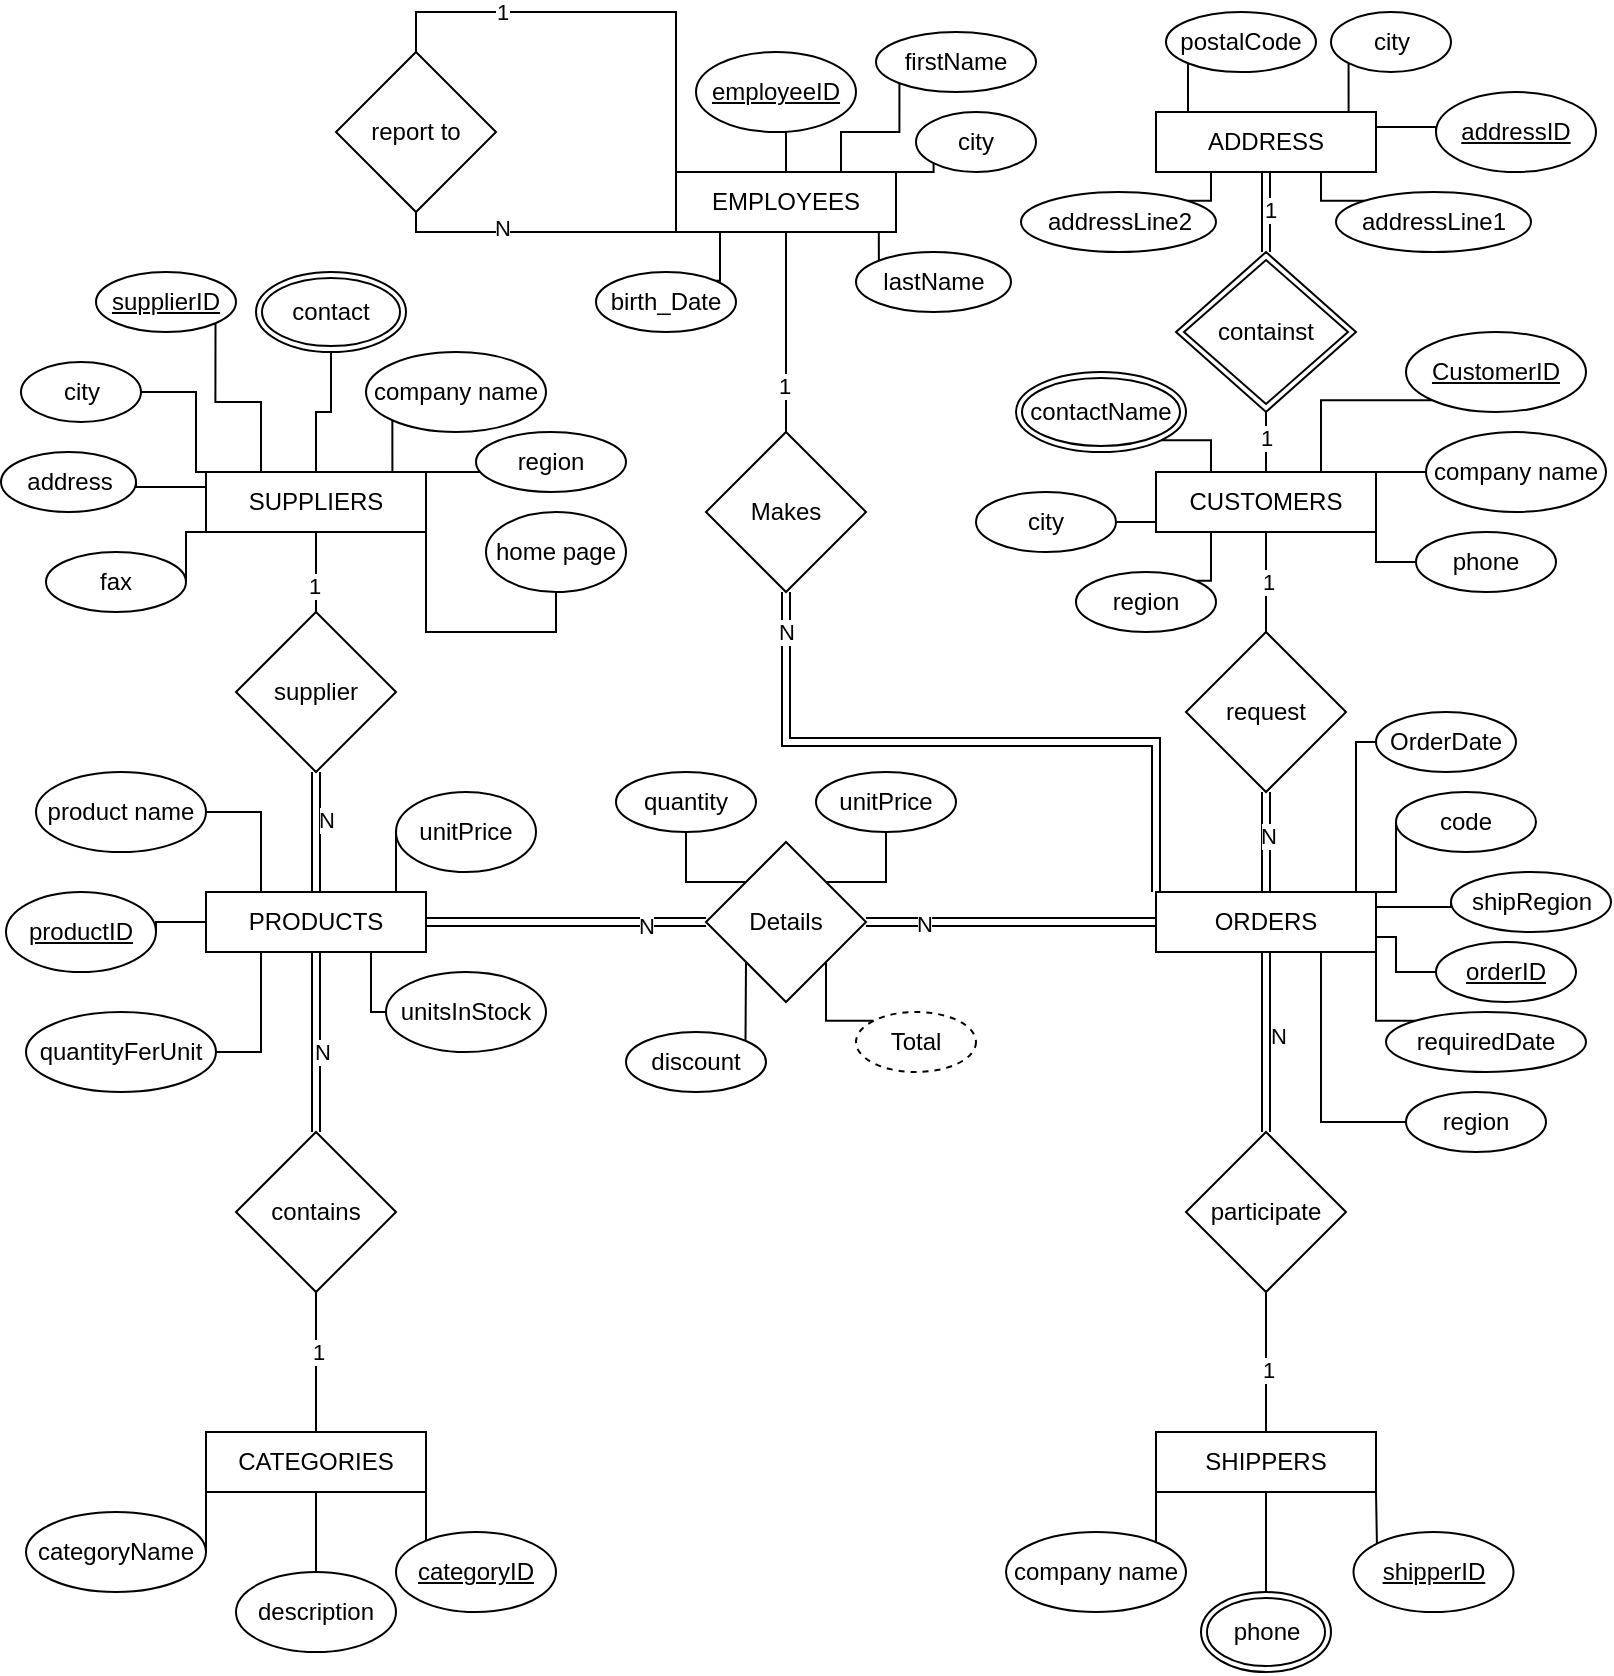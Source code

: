 <mxfile version="28.0.4">
  <diagram name="Página-1" id="MPT-0rjD_Xj1SV4SR2-i">
    <mxGraphModel dx="872" dy="540" grid="1" gridSize="10" guides="1" tooltips="1" connect="1" arrows="1" fold="1" page="1" pageScale="1" pageWidth="827" pageHeight="1169" math="0" shadow="0">
      <root>
        <mxCell id="0" />
        <mxCell id="1" parent="0" />
        <mxCell id="C6PDRTy2qsTD1fmPnYc9-71" style="edgeStyle=orthogonalEdgeStyle;rounded=0;orthogonalLoop=1;jettySize=auto;html=1;exitX=0;exitY=0.5;exitDx=0;exitDy=0;entryX=0.5;entryY=1;entryDx=0;entryDy=0;endArrow=none;endFill=0;" edge="1" parent="1" source="C6PDRTy2qsTD1fmPnYc9-1" target="C6PDRTy2qsTD1fmPnYc9-69">
          <mxGeometry relative="1" as="geometry">
            <Array as="points">
              <mxPoint x="350" y="120" />
              <mxPoint x="220" y="120" />
            </Array>
          </mxGeometry>
        </mxCell>
        <mxCell id="C6PDRTy2qsTD1fmPnYc9-76" value="N" style="edgeLabel;html=1;align=center;verticalAlign=middle;resizable=0;points=[];" vertex="1" connectable="0" parent="C6PDRTy2qsTD1fmPnYc9-71">
          <mxGeometry x="0.316" y="-2" relative="1" as="geometry">
            <mxPoint as="offset" />
          </mxGeometry>
        </mxCell>
        <mxCell id="C6PDRTy2qsTD1fmPnYc9-78" style="edgeStyle=orthogonalEdgeStyle;rounded=0;orthogonalLoop=1;jettySize=auto;html=1;exitX=0.5;exitY=1;exitDx=0;exitDy=0;endArrow=none;endFill=0;" edge="1" parent="1" source="C6PDRTy2qsTD1fmPnYc9-1" target="C6PDRTy2qsTD1fmPnYc9-77">
          <mxGeometry relative="1" as="geometry" />
        </mxCell>
        <mxCell id="C6PDRTy2qsTD1fmPnYc9-102" value="1" style="edgeLabel;html=1;align=center;verticalAlign=middle;resizable=0;points=[];" vertex="1" connectable="0" parent="C6PDRTy2qsTD1fmPnYc9-78">
          <mxGeometry x="0.54" y="-1" relative="1" as="geometry">
            <mxPoint as="offset" />
          </mxGeometry>
        </mxCell>
        <mxCell id="C6PDRTy2qsTD1fmPnYc9-144" style="edgeStyle=orthogonalEdgeStyle;rounded=0;orthogonalLoop=1;jettySize=auto;html=1;exitX=0.75;exitY=0;exitDx=0;exitDy=0;entryX=0;entryY=1;entryDx=0;entryDy=0;endArrow=none;endFill=0;" edge="1" parent="1" source="C6PDRTy2qsTD1fmPnYc9-1" target="C6PDRTy2qsTD1fmPnYc9-64">
          <mxGeometry relative="1" as="geometry" />
        </mxCell>
        <mxCell id="C6PDRTy2qsTD1fmPnYc9-145" style="edgeStyle=orthogonalEdgeStyle;rounded=0;orthogonalLoop=1;jettySize=auto;html=1;exitX=1;exitY=0;exitDx=0;exitDy=0;entryX=0;entryY=1;entryDx=0;entryDy=0;endArrow=none;endFill=0;" edge="1" parent="1" source="C6PDRTy2qsTD1fmPnYc9-1" target="C6PDRTy2qsTD1fmPnYc9-65">
          <mxGeometry relative="1" as="geometry" />
        </mxCell>
        <mxCell id="C6PDRTy2qsTD1fmPnYc9-146" style="edgeStyle=orthogonalEdgeStyle;rounded=0;orthogonalLoop=1;jettySize=auto;html=1;exitX=1;exitY=1;exitDx=0;exitDy=0;entryX=0;entryY=0;entryDx=0;entryDy=0;endArrow=none;endFill=0;" edge="1" parent="1" source="C6PDRTy2qsTD1fmPnYc9-1" target="C6PDRTy2qsTD1fmPnYc9-63">
          <mxGeometry relative="1" as="geometry" />
        </mxCell>
        <mxCell id="C6PDRTy2qsTD1fmPnYc9-1" value="EMPLOYEES" style="rounded=0;whiteSpace=wrap;html=1;" vertex="1" parent="1">
          <mxGeometry x="350" y="90" width="110" height="30" as="geometry" />
        </mxCell>
        <mxCell id="C6PDRTy2qsTD1fmPnYc9-96" style="edgeStyle=orthogonalEdgeStyle;rounded=0;orthogonalLoop=1;jettySize=auto;html=1;exitX=0.5;exitY=0;exitDx=0;exitDy=0;entryX=0.5;entryY=1;entryDx=0;entryDy=0;shape=link;" edge="1" parent="1" source="C6PDRTy2qsTD1fmPnYc9-2" target="C6PDRTy2qsTD1fmPnYc9-19">
          <mxGeometry relative="1" as="geometry" />
        </mxCell>
        <mxCell id="C6PDRTy2qsTD1fmPnYc9-97" value="N" style="edgeLabel;html=1;align=center;verticalAlign=middle;resizable=0;points=[];" vertex="1" connectable="0" parent="C6PDRTy2qsTD1fmPnYc9-96">
          <mxGeometry x="0.2" y="-5" relative="1" as="geometry">
            <mxPoint as="offset" />
          </mxGeometry>
        </mxCell>
        <mxCell id="C6PDRTy2qsTD1fmPnYc9-119" style="edgeStyle=orthogonalEdgeStyle;rounded=0;orthogonalLoop=1;jettySize=auto;html=1;exitX=0.75;exitY=0;exitDx=0;exitDy=0;entryX=0;entryY=0.5;entryDx=0;entryDy=0;endArrow=none;endFill=0;" edge="1" parent="1" source="C6PDRTy2qsTD1fmPnYc9-2" target="C6PDRTy2qsTD1fmPnYc9-24">
          <mxGeometry relative="1" as="geometry" />
        </mxCell>
        <mxCell id="C6PDRTy2qsTD1fmPnYc9-120" style="edgeStyle=orthogonalEdgeStyle;rounded=0;orthogonalLoop=1;jettySize=auto;html=1;exitX=0;exitY=0.5;exitDx=0;exitDy=0;entryX=1;entryY=0.5;entryDx=0;entryDy=0;endArrow=none;endFill=0;" edge="1" parent="1" source="C6PDRTy2qsTD1fmPnYc9-2" target="C6PDRTy2qsTD1fmPnYc9-22">
          <mxGeometry relative="1" as="geometry" />
        </mxCell>
        <mxCell id="C6PDRTy2qsTD1fmPnYc9-2" value="PRODUCTS" style="rounded=0;whiteSpace=wrap;html=1;" vertex="1" parent="1">
          <mxGeometry x="115" y="450" width="110" height="30" as="geometry" />
        </mxCell>
        <mxCell id="C6PDRTy2qsTD1fmPnYc9-92" style="edgeStyle=orthogonalEdgeStyle;rounded=0;orthogonalLoop=1;jettySize=auto;html=1;exitX=0.5;exitY=0;exitDx=0;exitDy=0;entryX=0.5;entryY=1;entryDx=0;entryDy=0;endArrow=none;endFill=0;" edge="1" parent="1" source="C6PDRTy2qsTD1fmPnYc9-3" target="C6PDRTy2qsTD1fmPnYc9-26">
          <mxGeometry relative="1" as="geometry" />
        </mxCell>
        <mxCell id="C6PDRTy2qsTD1fmPnYc9-93" value="1" style="edgeLabel;html=1;align=center;verticalAlign=middle;resizable=0;points=[];" vertex="1" connectable="0" parent="C6PDRTy2qsTD1fmPnYc9-92">
          <mxGeometry x="0.143" y="-1" relative="1" as="geometry">
            <mxPoint as="offset" />
          </mxGeometry>
        </mxCell>
        <mxCell id="C6PDRTy2qsTD1fmPnYc9-128" style="edgeStyle=orthogonalEdgeStyle;rounded=0;orthogonalLoop=1;jettySize=auto;html=1;exitX=0;exitY=1;exitDx=0;exitDy=0;entryX=1;entryY=0.5;entryDx=0;entryDy=0;endArrow=none;endFill=0;" edge="1" parent="1" source="C6PDRTy2qsTD1fmPnYc9-3" target="C6PDRTy2qsTD1fmPnYc9-28">
          <mxGeometry relative="1" as="geometry" />
        </mxCell>
        <mxCell id="C6PDRTy2qsTD1fmPnYc9-3" value="CATEGORIES" style="rounded=0;whiteSpace=wrap;html=1;" vertex="1" parent="1">
          <mxGeometry x="115" y="720" width="110" height="30" as="geometry" />
        </mxCell>
        <mxCell id="C6PDRTy2qsTD1fmPnYc9-108" style="edgeStyle=orthogonalEdgeStyle;rounded=0;orthogonalLoop=1;jettySize=auto;html=1;exitX=1;exitY=1;exitDx=0;exitDy=0;entryX=0.5;entryY=1;entryDx=0;entryDy=0;endArrow=none;endFill=0;" edge="1" parent="1" source="C6PDRTy2qsTD1fmPnYc9-4" target="C6PDRTy2qsTD1fmPnYc9-14">
          <mxGeometry relative="1" as="geometry" />
        </mxCell>
        <mxCell id="C6PDRTy2qsTD1fmPnYc9-109" style="edgeStyle=orthogonalEdgeStyle;rounded=0;orthogonalLoop=1;jettySize=auto;html=1;exitX=1;exitY=0;exitDx=0;exitDy=0;entryX=0;entryY=1;entryDx=0;entryDy=0;endArrow=none;endFill=0;" edge="1" parent="1" source="C6PDRTy2qsTD1fmPnYc9-4" target="C6PDRTy2qsTD1fmPnYc9-18">
          <mxGeometry relative="1" as="geometry" />
        </mxCell>
        <mxCell id="C6PDRTy2qsTD1fmPnYc9-111" style="edgeStyle=orthogonalEdgeStyle;rounded=0;orthogonalLoop=1;jettySize=auto;html=1;exitX=1;exitY=0;exitDx=0;exitDy=0;entryX=0;entryY=1;entryDx=0;entryDy=0;endArrow=none;endFill=0;" edge="1" parent="1" source="C6PDRTy2qsTD1fmPnYc9-4" target="C6PDRTy2qsTD1fmPnYc9-9">
          <mxGeometry relative="1" as="geometry" />
        </mxCell>
        <mxCell id="C6PDRTy2qsTD1fmPnYc9-112" value="" style="edgeStyle=orthogonalEdgeStyle;rounded=0;orthogonalLoop=1;jettySize=auto;html=1;endArrow=none;endFill=0;" edge="1" parent="1" source="C6PDRTy2qsTD1fmPnYc9-4" target="C6PDRTy2qsTD1fmPnYc9-16">
          <mxGeometry relative="1" as="geometry" />
        </mxCell>
        <mxCell id="C6PDRTy2qsTD1fmPnYc9-114" style="edgeStyle=orthogonalEdgeStyle;rounded=0;orthogonalLoop=1;jettySize=auto;html=1;exitX=0.25;exitY=0;exitDx=0;exitDy=0;entryX=1;entryY=1;entryDx=0;entryDy=0;endArrow=none;endFill=0;" edge="1" parent="1" source="C6PDRTy2qsTD1fmPnYc9-4" target="C6PDRTy2qsTD1fmPnYc9-11">
          <mxGeometry relative="1" as="geometry" />
        </mxCell>
        <mxCell id="C6PDRTy2qsTD1fmPnYc9-115" style="edgeStyle=orthogonalEdgeStyle;rounded=0;orthogonalLoop=1;jettySize=auto;html=1;exitX=0;exitY=0;exitDx=0;exitDy=0;entryX=1;entryY=0.5;entryDx=0;entryDy=0;endArrow=none;endFill=0;" edge="1" parent="1" source="C6PDRTy2qsTD1fmPnYc9-4" target="C6PDRTy2qsTD1fmPnYc9-17">
          <mxGeometry relative="1" as="geometry">
            <Array as="points">
              <mxPoint x="110" y="240" />
              <mxPoint x="110" y="200" />
            </Array>
          </mxGeometry>
        </mxCell>
        <mxCell id="C6PDRTy2qsTD1fmPnYc9-116" style="edgeStyle=orthogonalEdgeStyle;rounded=0;orthogonalLoop=1;jettySize=auto;html=1;exitX=0;exitY=0.25;exitDx=0;exitDy=0;entryX=1;entryY=0.5;entryDx=0;entryDy=0;endArrow=none;endFill=0;" edge="1" parent="1" source="C6PDRTy2qsTD1fmPnYc9-4" target="C6PDRTy2qsTD1fmPnYc9-13">
          <mxGeometry relative="1" as="geometry" />
        </mxCell>
        <mxCell id="C6PDRTy2qsTD1fmPnYc9-117" style="edgeStyle=orthogonalEdgeStyle;rounded=0;orthogonalLoop=1;jettySize=auto;html=1;exitX=0;exitY=1;exitDx=0;exitDy=0;entryX=1;entryY=0.5;entryDx=0;entryDy=0;endArrow=none;endFill=0;" edge="1" parent="1" source="C6PDRTy2qsTD1fmPnYc9-4" target="C6PDRTy2qsTD1fmPnYc9-12">
          <mxGeometry relative="1" as="geometry" />
        </mxCell>
        <mxCell id="C6PDRTy2qsTD1fmPnYc9-4" value="SUPPLIERS" style="rounded=0;whiteSpace=wrap;html=1;" vertex="1" parent="1">
          <mxGeometry x="115" y="240" width="110" height="30" as="geometry" />
        </mxCell>
        <mxCell id="C6PDRTy2qsTD1fmPnYc9-5" value="CUSTOMERS" style="rounded=0;whiteSpace=wrap;html=1;" vertex="1" parent="1">
          <mxGeometry x="590" y="240" width="110" height="30" as="geometry" />
        </mxCell>
        <mxCell id="C6PDRTy2qsTD1fmPnYc9-150" style="edgeStyle=orthogonalEdgeStyle;rounded=0;orthogonalLoop=1;jettySize=auto;html=1;exitX=1;exitY=0.25;exitDx=0;exitDy=0;entryX=0;entryY=0.5;entryDx=0;entryDy=0;endArrow=none;endFill=0;" edge="1" parent="1" source="C6PDRTy2qsTD1fmPnYc9-6" target="C6PDRTy2qsTD1fmPnYc9-57">
          <mxGeometry relative="1" as="geometry" />
        </mxCell>
        <mxCell id="C6PDRTy2qsTD1fmPnYc9-151" style="edgeStyle=orthogonalEdgeStyle;rounded=0;orthogonalLoop=1;jettySize=auto;html=1;exitX=0.25;exitY=0;exitDx=0;exitDy=0;entryX=0;entryY=1;entryDx=0;entryDy=0;endArrow=none;endFill=0;" edge="1" parent="1" source="C6PDRTy2qsTD1fmPnYc9-6" target="C6PDRTy2qsTD1fmPnYc9-60">
          <mxGeometry relative="1" as="geometry" />
        </mxCell>
        <mxCell id="C6PDRTy2qsTD1fmPnYc9-152" style="edgeStyle=orthogonalEdgeStyle;rounded=0;orthogonalLoop=1;jettySize=auto;html=1;exitX=0.75;exitY=0;exitDx=0;exitDy=0;entryX=0;entryY=1;entryDx=0;entryDy=0;endArrow=none;endFill=0;" edge="1" parent="1" source="C6PDRTy2qsTD1fmPnYc9-6" target="C6PDRTy2qsTD1fmPnYc9-59">
          <mxGeometry relative="1" as="geometry" />
        </mxCell>
        <mxCell id="C6PDRTy2qsTD1fmPnYc9-6" value="ADDRESS" style="rounded=0;whiteSpace=wrap;html=1;" vertex="1" parent="1">
          <mxGeometry x="590" y="60" width="110" height="30" as="geometry" />
        </mxCell>
        <mxCell id="C6PDRTy2qsTD1fmPnYc9-88" style="edgeStyle=orthogonalEdgeStyle;rounded=0;orthogonalLoop=1;jettySize=auto;html=1;exitX=0.5;exitY=1;exitDx=0;exitDy=0;endArrow=none;endFill=0;shape=link;" edge="1" parent="1" source="C6PDRTy2qsTD1fmPnYc9-7" target="C6PDRTy2qsTD1fmPnYc9-37">
          <mxGeometry relative="1" as="geometry" />
        </mxCell>
        <mxCell id="C6PDRTy2qsTD1fmPnYc9-89" value="N" style="edgeLabel;html=1;align=center;verticalAlign=middle;resizable=0;points=[];" vertex="1" connectable="0" parent="C6PDRTy2qsTD1fmPnYc9-88">
          <mxGeometry x="-0.067" y="6" relative="1" as="geometry">
            <mxPoint as="offset" />
          </mxGeometry>
        </mxCell>
        <mxCell id="C6PDRTy2qsTD1fmPnYc9-100" style="edgeStyle=orthogonalEdgeStyle;rounded=0;orthogonalLoop=1;jettySize=auto;html=1;exitX=0;exitY=0;exitDx=0;exitDy=0;entryX=0.5;entryY=1;entryDx=0;entryDy=0;shape=link;" edge="1" parent="1" source="C6PDRTy2qsTD1fmPnYc9-7" target="C6PDRTy2qsTD1fmPnYc9-77">
          <mxGeometry relative="1" as="geometry" />
        </mxCell>
        <mxCell id="C6PDRTy2qsTD1fmPnYc9-101" value="N" style="edgeLabel;html=1;align=center;verticalAlign=middle;resizable=0;points=[];" vertex="1" connectable="0" parent="C6PDRTy2qsTD1fmPnYc9-100">
          <mxGeometry x="0.881" relative="1" as="geometry">
            <mxPoint as="offset" />
          </mxGeometry>
        </mxCell>
        <mxCell id="C6PDRTy2qsTD1fmPnYc9-135" style="edgeStyle=orthogonalEdgeStyle;rounded=0;orthogonalLoop=1;jettySize=auto;html=1;exitX=0.75;exitY=0;exitDx=0;exitDy=0;entryX=0;entryY=0.5;entryDx=0;entryDy=0;endArrow=none;endFill=0;" edge="1" parent="1" source="C6PDRTy2qsTD1fmPnYc9-7" target="C6PDRTy2qsTD1fmPnYc9-45">
          <mxGeometry relative="1" as="geometry">
            <Array as="points">
              <mxPoint x="690" y="450" />
              <mxPoint x="690" y="375" />
            </Array>
          </mxGeometry>
        </mxCell>
        <mxCell id="C6PDRTy2qsTD1fmPnYc9-136" style="edgeStyle=orthogonalEdgeStyle;rounded=0;orthogonalLoop=1;jettySize=auto;html=1;exitX=1;exitY=0;exitDx=0;exitDy=0;entryX=0;entryY=0.5;entryDx=0;entryDy=0;endArrow=none;endFill=0;" edge="1" parent="1" source="C6PDRTy2qsTD1fmPnYc9-7" target="C6PDRTy2qsTD1fmPnYc9-42">
          <mxGeometry relative="1" as="geometry" />
        </mxCell>
        <mxCell id="C6PDRTy2qsTD1fmPnYc9-137" style="edgeStyle=orthogonalEdgeStyle;rounded=0;orthogonalLoop=1;jettySize=auto;html=1;exitX=1;exitY=0.25;exitDx=0;exitDy=0;entryX=0;entryY=0.5;entryDx=0;entryDy=0;endArrow=none;endFill=0;" edge="1" parent="1" source="C6PDRTy2qsTD1fmPnYc9-7" target="C6PDRTy2qsTD1fmPnYc9-43">
          <mxGeometry relative="1" as="geometry" />
        </mxCell>
        <mxCell id="C6PDRTy2qsTD1fmPnYc9-140" style="edgeStyle=orthogonalEdgeStyle;rounded=0;orthogonalLoop=1;jettySize=auto;html=1;exitX=1;exitY=0.75;exitDx=0;exitDy=0;endArrow=none;endFill=0;" edge="1" parent="1" source="C6PDRTy2qsTD1fmPnYc9-7" target="C6PDRTy2qsTD1fmPnYc9-46">
          <mxGeometry relative="1" as="geometry">
            <Array as="points">
              <mxPoint x="710" y="473" />
              <mxPoint x="710" y="490" />
            </Array>
          </mxGeometry>
        </mxCell>
        <mxCell id="C6PDRTy2qsTD1fmPnYc9-141" style="edgeStyle=orthogonalEdgeStyle;rounded=0;orthogonalLoop=1;jettySize=auto;html=1;exitX=1;exitY=1;exitDx=0;exitDy=0;entryX=0;entryY=0;entryDx=0;entryDy=0;endArrow=none;endFill=0;" edge="1" parent="1" source="C6PDRTy2qsTD1fmPnYc9-7" target="C6PDRTy2qsTD1fmPnYc9-44">
          <mxGeometry relative="1" as="geometry">
            <Array as="points">
              <mxPoint x="700" y="514" />
            </Array>
          </mxGeometry>
        </mxCell>
        <mxCell id="C6PDRTy2qsTD1fmPnYc9-142" style="edgeStyle=orthogonalEdgeStyle;rounded=0;orthogonalLoop=1;jettySize=auto;html=1;exitX=0.75;exitY=1;exitDx=0;exitDy=0;entryX=0;entryY=0.5;entryDx=0;entryDy=0;endArrow=none;endFill=0;" edge="1" parent="1" source="C6PDRTy2qsTD1fmPnYc9-7" target="C6PDRTy2qsTD1fmPnYc9-41">
          <mxGeometry relative="1" as="geometry" />
        </mxCell>
        <mxCell id="C6PDRTy2qsTD1fmPnYc9-7" value="ORDERS" style="rounded=0;whiteSpace=wrap;html=1;" vertex="1" parent="1">
          <mxGeometry x="590" y="450" width="110" height="30" as="geometry" />
        </mxCell>
        <mxCell id="C6PDRTy2qsTD1fmPnYc9-8" value="SHIPPERS" style="rounded=0;whiteSpace=wrap;html=1;" vertex="1" parent="1">
          <mxGeometry x="590" y="720" width="110" height="30" as="geometry" />
        </mxCell>
        <mxCell id="C6PDRTy2qsTD1fmPnYc9-9" value="company name" style="ellipse;whiteSpace=wrap;html=1;" vertex="1" parent="1">
          <mxGeometry x="195" y="180" width="90" height="40" as="geometry" />
        </mxCell>
        <mxCell id="C6PDRTy2qsTD1fmPnYc9-11" value="supplierID" style="ellipse;whiteSpace=wrap;html=1;fontStyle=4" vertex="1" parent="1">
          <mxGeometry x="60" y="140" width="70" height="30" as="geometry" />
        </mxCell>
        <mxCell id="C6PDRTy2qsTD1fmPnYc9-12" value="fax" style="ellipse;whiteSpace=wrap;html=1;" vertex="1" parent="1">
          <mxGeometry x="35" y="280" width="70" height="30" as="geometry" />
        </mxCell>
        <mxCell id="C6PDRTy2qsTD1fmPnYc9-13" value="address" style="ellipse;whiteSpace=wrap;html=1;" vertex="1" parent="1">
          <mxGeometry x="12.5" y="230" width="67.5" height="30" as="geometry" />
        </mxCell>
        <mxCell id="C6PDRTy2qsTD1fmPnYc9-14" value="home page" style="ellipse;whiteSpace=wrap;html=1;" vertex="1" parent="1">
          <mxGeometry x="255" y="260" width="70" height="40" as="geometry" />
        </mxCell>
        <mxCell id="C6PDRTy2qsTD1fmPnYc9-16" value="contact" style="ellipse;shape=doubleEllipse;margin=3;whiteSpace=wrap;html=1;align=center;" vertex="1" parent="1">
          <mxGeometry x="140" y="140" width="75" height="40" as="geometry" />
        </mxCell>
        <mxCell id="C6PDRTy2qsTD1fmPnYc9-17" value="city" style="ellipse;whiteSpace=wrap;html=1;" vertex="1" parent="1">
          <mxGeometry x="22.5" y="185" width="60" height="30" as="geometry" />
        </mxCell>
        <mxCell id="C6PDRTy2qsTD1fmPnYc9-18" value="region" style="ellipse;whiteSpace=wrap;html=1;" vertex="1" parent="1">
          <mxGeometry x="250" y="220" width="75" height="30" as="geometry" />
        </mxCell>
        <mxCell id="C6PDRTy2qsTD1fmPnYc9-98" style="edgeStyle=orthogonalEdgeStyle;rounded=0;orthogonalLoop=1;jettySize=auto;html=1;exitX=0.5;exitY=0;exitDx=0;exitDy=0;entryX=0.5;entryY=1;entryDx=0;entryDy=0;endArrow=none;endFill=0;" edge="1" parent="1" source="C6PDRTy2qsTD1fmPnYc9-19" target="C6PDRTy2qsTD1fmPnYc9-4">
          <mxGeometry relative="1" as="geometry" />
        </mxCell>
        <mxCell id="C6PDRTy2qsTD1fmPnYc9-99" value="1" style="edgeLabel;html=1;align=center;verticalAlign=middle;resizable=0;points=[];" vertex="1" connectable="0" parent="C6PDRTy2qsTD1fmPnYc9-98">
          <mxGeometry x="-0.35" y="1" relative="1" as="geometry">
            <mxPoint as="offset" />
          </mxGeometry>
        </mxCell>
        <mxCell id="C6PDRTy2qsTD1fmPnYc9-19" value="supplier" style="rhombus;whiteSpace=wrap;html=1;" vertex="1" parent="1">
          <mxGeometry x="130" y="310" width="80" height="80" as="geometry" />
        </mxCell>
        <mxCell id="C6PDRTy2qsTD1fmPnYc9-118" style="edgeStyle=orthogonalEdgeStyle;rounded=0;orthogonalLoop=1;jettySize=auto;html=1;exitX=1;exitY=0.5;exitDx=0;exitDy=0;entryX=0.25;entryY=0;entryDx=0;entryDy=0;endArrow=none;endFill=0;" edge="1" parent="1" source="C6PDRTy2qsTD1fmPnYc9-21" target="C6PDRTy2qsTD1fmPnYc9-2">
          <mxGeometry relative="1" as="geometry" />
        </mxCell>
        <mxCell id="C6PDRTy2qsTD1fmPnYc9-21" value="product name" style="ellipse;whiteSpace=wrap;html=1;" vertex="1" parent="1">
          <mxGeometry x="30" y="390" width="85" height="40" as="geometry" />
        </mxCell>
        <mxCell id="C6PDRTy2qsTD1fmPnYc9-22" value="productID" style="ellipse;whiteSpace=wrap;html=1;fontStyle=4" vertex="1" parent="1">
          <mxGeometry x="15" y="450" width="75" height="40" as="geometry" />
        </mxCell>
        <mxCell id="C6PDRTy2qsTD1fmPnYc9-122" style="edgeStyle=orthogonalEdgeStyle;rounded=0;orthogonalLoop=1;jettySize=auto;html=1;exitX=1;exitY=0.5;exitDx=0;exitDy=0;entryX=0.25;entryY=1;entryDx=0;entryDy=0;endArrow=none;endFill=0;" edge="1" parent="1" source="C6PDRTy2qsTD1fmPnYc9-23" target="C6PDRTy2qsTD1fmPnYc9-2">
          <mxGeometry relative="1" as="geometry" />
        </mxCell>
        <mxCell id="C6PDRTy2qsTD1fmPnYc9-23" value="quantityFerUnit" style="ellipse;whiteSpace=wrap;html=1;" vertex="1" parent="1">
          <mxGeometry x="25" y="510" width="95" height="40" as="geometry" />
        </mxCell>
        <mxCell id="C6PDRTy2qsTD1fmPnYc9-24" value="unitPrice" style="ellipse;whiteSpace=wrap;html=1;" vertex="1" parent="1">
          <mxGeometry x="210" y="400" width="70" height="40" as="geometry" />
        </mxCell>
        <mxCell id="C6PDRTy2qsTD1fmPnYc9-123" style="edgeStyle=orthogonalEdgeStyle;rounded=0;orthogonalLoop=1;jettySize=auto;html=1;exitX=0;exitY=0.5;exitDx=0;exitDy=0;entryX=0.75;entryY=1;entryDx=0;entryDy=0;endArrow=none;endFill=0;" edge="1" parent="1" source="C6PDRTy2qsTD1fmPnYc9-25" target="C6PDRTy2qsTD1fmPnYc9-2">
          <mxGeometry relative="1" as="geometry" />
        </mxCell>
        <mxCell id="C6PDRTy2qsTD1fmPnYc9-25" value="unitsInStock" style="ellipse;whiteSpace=wrap;html=1;" vertex="1" parent="1">
          <mxGeometry x="205" y="490" width="80" height="40" as="geometry" />
        </mxCell>
        <mxCell id="C6PDRTy2qsTD1fmPnYc9-94" style="edgeStyle=orthogonalEdgeStyle;rounded=0;orthogonalLoop=1;jettySize=auto;html=1;exitX=0.5;exitY=0;exitDx=0;exitDy=0;entryX=0.5;entryY=1;entryDx=0;entryDy=0;endArrow=none;endFill=0;shape=link;" edge="1" parent="1" source="C6PDRTy2qsTD1fmPnYc9-26" target="C6PDRTy2qsTD1fmPnYc9-2">
          <mxGeometry relative="1" as="geometry" />
        </mxCell>
        <mxCell id="C6PDRTy2qsTD1fmPnYc9-95" value="N" style="edgeLabel;html=1;align=center;verticalAlign=middle;resizable=0;points=[];" vertex="1" connectable="0" parent="C6PDRTy2qsTD1fmPnYc9-94">
          <mxGeometry x="-0.111" y="-3" relative="1" as="geometry">
            <mxPoint as="offset" />
          </mxGeometry>
        </mxCell>
        <mxCell id="C6PDRTy2qsTD1fmPnYc9-26" value="contains" style="rhombus;whiteSpace=wrap;html=1;" vertex="1" parent="1">
          <mxGeometry x="130" y="570" width="80" height="80" as="geometry" />
        </mxCell>
        <mxCell id="C6PDRTy2qsTD1fmPnYc9-28" value="categoryName" style="ellipse;whiteSpace=wrap;html=1;" vertex="1" parent="1">
          <mxGeometry x="25" y="760" width="90" height="40" as="geometry" />
        </mxCell>
        <mxCell id="C6PDRTy2qsTD1fmPnYc9-130" style="edgeStyle=orthogonalEdgeStyle;rounded=0;orthogonalLoop=1;jettySize=auto;html=1;exitX=0;exitY=0;exitDx=0;exitDy=0;entryX=1;entryY=1;entryDx=0;entryDy=0;endArrow=none;endFill=0;" edge="1" parent="1" source="C6PDRTy2qsTD1fmPnYc9-29" target="C6PDRTy2qsTD1fmPnYc9-3">
          <mxGeometry relative="1" as="geometry" />
        </mxCell>
        <mxCell id="C6PDRTy2qsTD1fmPnYc9-29" value="categoryID" style="ellipse;whiteSpace=wrap;html=1;fontStyle=4" vertex="1" parent="1">
          <mxGeometry x="210" y="770" width="80" height="40" as="geometry" />
        </mxCell>
        <mxCell id="C6PDRTy2qsTD1fmPnYc9-129" style="edgeStyle=orthogonalEdgeStyle;rounded=0;orthogonalLoop=1;jettySize=auto;html=1;exitX=0.5;exitY=0;exitDx=0;exitDy=0;entryX=0.5;entryY=1;entryDx=0;entryDy=0;endArrow=none;endFill=0;" edge="1" parent="1" source="C6PDRTy2qsTD1fmPnYc9-30" target="C6PDRTy2qsTD1fmPnYc9-3">
          <mxGeometry relative="1" as="geometry" />
        </mxCell>
        <mxCell id="C6PDRTy2qsTD1fmPnYc9-30" value="description" style="ellipse;whiteSpace=wrap;html=1;" vertex="1" parent="1">
          <mxGeometry x="130" y="790" width="80" height="40" as="geometry" />
        </mxCell>
        <mxCell id="C6PDRTy2qsTD1fmPnYc9-103" style="edgeStyle=orthogonalEdgeStyle;rounded=0;orthogonalLoop=1;jettySize=auto;html=1;exitX=1;exitY=0.5;exitDx=0;exitDy=0;entryX=0;entryY=0.5;entryDx=0;entryDy=0;shape=link;" edge="1" parent="1" source="C6PDRTy2qsTD1fmPnYc9-31" target="C6PDRTy2qsTD1fmPnYc9-7">
          <mxGeometry relative="1" as="geometry" />
        </mxCell>
        <mxCell id="C6PDRTy2qsTD1fmPnYc9-107" value="N" style="edgeLabel;html=1;align=center;verticalAlign=middle;resizable=0;points=[];" vertex="1" connectable="0" parent="C6PDRTy2qsTD1fmPnYc9-103">
          <mxGeometry x="-0.6" y="-1" relative="1" as="geometry">
            <mxPoint as="offset" />
          </mxGeometry>
        </mxCell>
        <mxCell id="C6PDRTy2qsTD1fmPnYc9-104" style="edgeStyle=orthogonalEdgeStyle;rounded=0;orthogonalLoop=1;jettySize=auto;html=1;exitX=0;exitY=0.5;exitDx=0;exitDy=0;entryX=1;entryY=0.5;entryDx=0;entryDy=0;strokeColor=default;shape=link;" edge="1" parent="1" source="C6PDRTy2qsTD1fmPnYc9-31" target="C6PDRTy2qsTD1fmPnYc9-2">
          <mxGeometry relative="1" as="geometry" />
        </mxCell>
        <mxCell id="C6PDRTy2qsTD1fmPnYc9-105" value="N" style="edgeLabel;html=1;align=center;verticalAlign=middle;resizable=0;points=[];" vertex="1" connectable="0" parent="C6PDRTy2qsTD1fmPnYc9-104">
          <mxGeometry x="-0.571" y="2" relative="1" as="geometry">
            <mxPoint as="offset" />
          </mxGeometry>
        </mxCell>
        <mxCell id="C6PDRTy2qsTD1fmPnYc9-124" style="edgeStyle=orthogonalEdgeStyle;rounded=0;orthogonalLoop=1;jettySize=auto;html=1;exitX=0;exitY=0;exitDx=0;exitDy=0;entryX=0.5;entryY=1;entryDx=0;entryDy=0;endArrow=none;endFill=0;" edge="1" parent="1" source="C6PDRTy2qsTD1fmPnYc9-31" target="C6PDRTy2qsTD1fmPnYc9-32">
          <mxGeometry relative="1" as="geometry" />
        </mxCell>
        <mxCell id="C6PDRTy2qsTD1fmPnYc9-125" style="edgeStyle=orthogonalEdgeStyle;rounded=0;orthogonalLoop=1;jettySize=auto;html=1;exitX=1;exitY=0;exitDx=0;exitDy=0;entryX=0.5;entryY=1;entryDx=0;entryDy=0;endArrow=none;endFill=0;" edge="1" parent="1" source="C6PDRTy2qsTD1fmPnYc9-31" target="C6PDRTy2qsTD1fmPnYc9-33">
          <mxGeometry relative="1" as="geometry" />
        </mxCell>
        <mxCell id="C6PDRTy2qsTD1fmPnYc9-126" style="edgeStyle=orthogonalEdgeStyle;rounded=0;orthogonalLoop=1;jettySize=auto;html=1;exitX=0;exitY=1;exitDx=0;exitDy=0;entryX=1;entryY=0;entryDx=0;entryDy=0;endArrow=none;endFill=0;" edge="1" parent="1" source="C6PDRTy2qsTD1fmPnYc9-31" target="C6PDRTy2qsTD1fmPnYc9-34">
          <mxGeometry relative="1" as="geometry" />
        </mxCell>
        <mxCell id="C6PDRTy2qsTD1fmPnYc9-31" value="Details" style="rhombus;whiteSpace=wrap;html=1;" vertex="1" parent="1">
          <mxGeometry x="365" y="425" width="80" height="80" as="geometry" />
        </mxCell>
        <mxCell id="C6PDRTy2qsTD1fmPnYc9-32" value="quantity" style="ellipse;whiteSpace=wrap;html=1;" vertex="1" parent="1">
          <mxGeometry x="320" y="390" width="70" height="30" as="geometry" />
        </mxCell>
        <mxCell id="C6PDRTy2qsTD1fmPnYc9-33" value="unitPrice" style="ellipse;whiteSpace=wrap;html=1;" vertex="1" parent="1">
          <mxGeometry x="420" y="390" width="70" height="30" as="geometry" />
        </mxCell>
        <mxCell id="C6PDRTy2qsTD1fmPnYc9-34" value="discount" style="ellipse;whiteSpace=wrap;html=1;" vertex="1" parent="1">
          <mxGeometry x="325" y="520" width="70" height="30" as="geometry" />
        </mxCell>
        <mxCell id="C6PDRTy2qsTD1fmPnYc9-127" style="edgeStyle=orthogonalEdgeStyle;rounded=0;orthogonalLoop=1;jettySize=auto;html=1;exitX=0;exitY=0;exitDx=0;exitDy=0;entryX=1;entryY=1;entryDx=0;entryDy=0;endArrow=none;endFill=0;" edge="1" parent="1" source="C6PDRTy2qsTD1fmPnYc9-36" target="C6PDRTy2qsTD1fmPnYc9-31">
          <mxGeometry relative="1" as="geometry" />
        </mxCell>
        <mxCell id="C6PDRTy2qsTD1fmPnYc9-36" value="Total" style="ellipse;whiteSpace=wrap;html=1;comic=0;dashed=1;" vertex="1" parent="1">
          <mxGeometry x="440" y="510" width="60" height="30" as="geometry" />
        </mxCell>
        <mxCell id="C6PDRTy2qsTD1fmPnYc9-90" style="edgeStyle=orthogonalEdgeStyle;rounded=0;orthogonalLoop=1;jettySize=auto;html=1;exitX=0.5;exitY=1;exitDx=0;exitDy=0;entryX=0.5;entryY=0;entryDx=0;entryDy=0;endArrow=none;endFill=0;" edge="1" parent="1" source="C6PDRTy2qsTD1fmPnYc9-37" target="C6PDRTy2qsTD1fmPnYc9-8">
          <mxGeometry relative="1" as="geometry" />
        </mxCell>
        <mxCell id="C6PDRTy2qsTD1fmPnYc9-91" value="1" style="edgeLabel;html=1;align=center;verticalAlign=middle;resizable=0;points=[];" vertex="1" connectable="0" parent="C6PDRTy2qsTD1fmPnYc9-90">
          <mxGeometry x="0.114" y="1" relative="1" as="geometry">
            <mxPoint as="offset" />
          </mxGeometry>
        </mxCell>
        <mxCell id="C6PDRTy2qsTD1fmPnYc9-37" value="participate" style="rhombus;whiteSpace=wrap;html=1;" vertex="1" parent="1">
          <mxGeometry x="605" y="570" width="80" height="80" as="geometry" />
        </mxCell>
        <mxCell id="C6PDRTy2qsTD1fmPnYc9-131" style="edgeStyle=orthogonalEdgeStyle;rounded=0;orthogonalLoop=1;jettySize=auto;html=1;exitX=1;exitY=0;exitDx=0;exitDy=0;entryX=0;entryY=0.75;entryDx=0;entryDy=0;endArrow=none;endFill=0;" edge="1" parent="1" source="C6PDRTy2qsTD1fmPnYc9-38" target="C6PDRTy2qsTD1fmPnYc9-8">
          <mxGeometry relative="1" as="geometry" />
        </mxCell>
        <mxCell id="C6PDRTy2qsTD1fmPnYc9-38" value="company name" style="ellipse;whiteSpace=wrap;html=1;" vertex="1" parent="1">
          <mxGeometry x="515" y="770" width="90" height="40" as="geometry" />
        </mxCell>
        <mxCell id="C6PDRTy2qsTD1fmPnYc9-132" style="edgeStyle=orthogonalEdgeStyle;rounded=0;orthogonalLoop=1;jettySize=auto;html=1;exitX=0.5;exitY=0;exitDx=0;exitDy=0;entryX=0.5;entryY=1;entryDx=0;entryDy=0;endArrow=none;endFill=0;" edge="1" parent="1" source="C6PDRTy2qsTD1fmPnYc9-39" target="C6PDRTy2qsTD1fmPnYc9-8">
          <mxGeometry relative="1" as="geometry" />
        </mxCell>
        <mxCell id="C6PDRTy2qsTD1fmPnYc9-39" value="phone" style="ellipse;shape=doubleEllipse;margin=3;whiteSpace=wrap;html=1;align=center;" vertex="1" parent="1">
          <mxGeometry x="612.5" y="800" width="65" height="40" as="geometry" />
        </mxCell>
        <mxCell id="C6PDRTy2qsTD1fmPnYc9-134" style="edgeStyle=orthogonalEdgeStyle;rounded=0;orthogonalLoop=1;jettySize=auto;html=1;exitX=0;exitY=0;exitDx=0;exitDy=0;entryX=1;entryY=1;entryDx=0;entryDy=0;endArrow=none;endFill=0;" edge="1" parent="1" source="C6PDRTy2qsTD1fmPnYc9-40" target="C6PDRTy2qsTD1fmPnYc9-8">
          <mxGeometry relative="1" as="geometry" />
        </mxCell>
        <mxCell id="C6PDRTy2qsTD1fmPnYc9-40" value="shipperID" style="ellipse;whiteSpace=wrap;html=1;fontStyle=4" vertex="1" parent="1">
          <mxGeometry x="688.75" y="770" width="80" height="40" as="geometry" />
        </mxCell>
        <mxCell id="C6PDRTy2qsTD1fmPnYc9-41" value="region" style="ellipse;whiteSpace=wrap;html=1;" vertex="1" parent="1">
          <mxGeometry x="715" y="550" width="70" height="30" as="geometry" />
        </mxCell>
        <mxCell id="C6PDRTy2qsTD1fmPnYc9-42" value="code" style="ellipse;whiteSpace=wrap;html=1;" vertex="1" parent="1">
          <mxGeometry x="710" y="400" width="70" height="30" as="geometry" />
        </mxCell>
        <mxCell id="C6PDRTy2qsTD1fmPnYc9-43" value="shipRegion" style="ellipse;whiteSpace=wrap;html=1;" vertex="1" parent="1">
          <mxGeometry x="737.5" y="440" width="80" height="30" as="geometry" />
        </mxCell>
        <mxCell id="C6PDRTy2qsTD1fmPnYc9-44" value="requiredDate" style="ellipse;whiteSpace=wrap;html=1;" vertex="1" parent="1">
          <mxGeometry x="705" y="510" width="100" height="30" as="geometry" />
        </mxCell>
        <mxCell id="C6PDRTy2qsTD1fmPnYc9-45" value="OrderDate" style="ellipse;whiteSpace=wrap;html=1;" vertex="1" parent="1">
          <mxGeometry x="700" y="360" width="70" height="30" as="geometry" />
        </mxCell>
        <mxCell id="C6PDRTy2qsTD1fmPnYc9-46" value="orderID" style="ellipse;whiteSpace=wrap;html=1;fontStyle=4" vertex="1" parent="1">
          <mxGeometry x="730" y="475" width="70" height="30" as="geometry" />
        </mxCell>
        <mxCell id="C6PDRTy2qsTD1fmPnYc9-84" style="edgeStyle=orthogonalEdgeStyle;rounded=0;orthogonalLoop=1;jettySize=auto;html=1;exitX=0.5;exitY=0;exitDx=0;exitDy=0;entryX=0.5;entryY=1;entryDx=0;entryDy=0;endArrow=none;endFill=0;" edge="1" parent="1" source="C6PDRTy2qsTD1fmPnYc9-47" target="C6PDRTy2qsTD1fmPnYc9-5">
          <mxGeometry relative="1" as="geometry" />
        </mxCell>
        <mxCell id="C6PDRTy2qsTD1fmPnYc9-87" value="1" style="edgeLabel;html=1;align=center;verticalAlign=middle;resizable=0;points=[];" vertex="1" connectable="0" parent="C6PDRTy2qsTD1fmPnYc9-84">
          <mxGeometry y="-1" relative="1" as="geometry">
            <mxPoint as="offset" />
          </mxGeometry>
        </mxCell>
        <mxCell id="C6PDRTy2qsTD1fmPnYc9-85" style="edgeStyle=orthogonalEdgeStyle;rounded=0;orthogonalLoop=1;jettySize=auto;html=1;exitX=0.5;exitY=1;exitDx=0;exitDy=0;entryX=0.5;entryY=0;entryDx=0;entryDy=0;endArrow=none;endFill=0;shape=link;" edge="1" parent="1" source="C6PDRTy2qsTD1fmPnYc9-47" target="C6PDRTy2qsTD1fmPnYc9-7">
          <mxGeometry relative="1" as="geometry" />
        </mxCell>
        <mxCell id="C6PDRTy2qsTD1fmPnYc9-86" value="N" style="edgeLabel;html=1;align=center;verticalAlign=middle;resizable=0;points=[];" vertex="1" connectable="0" parent="C6PDRTy2qsTD1fmPnYc9-85">
          <mxGeometry x="-0.12" y="1" relative="1" as="geometry">
            <mxPoint as="offset" />
          </mxGeometry>
        </mxCell>
        <mxCell id="C6PDRTy2qsTD1fmPnYc9-47" value="request" style="rhombus;whiteSpace=wrap;html=1;" vertex="1" parent="1">
          <mxGeometry x="605" y="320" width="80" height="80" as="geometry" />
        </mxCell>
        <mxCell id="C6PDRTy2qsTD1fmPnYc9-158" style="edgeStyle=orthogonalEdgeStyle;rounded=0;orthogonalLoop=1;jettySize=auto;html=1;exitX=1;exitY=0.5;exitDx=0;exitDy=0;entryX=0;entryY=1;entryDx=0;entryDy=0;endArrow=none;endFill=0;" edge="1" parent="1" source="C6PDRTy2qsTD1fmPnYc9-49" target="C6PDRTy2qsTD1fmPnYc9-5">
          <mxGeometry relative="1" as="geometry" />
        </mxCell>
        <mxCell id="C6PDRTy2qsTD1fmPnYc9-49" value="city" style="ellipse;whiteSpace=wrap;html=1;" vertex="1" parent="1">
          <mxGeometry x="500" y="250" width="70" height="30" as="geometry" />
        </mxCell>
        <mxCell id="C6PDRTy2qsTD1fmPnYc9-157" style="edgeStyle=orthogonalEdgeStyle;rounded=0;orthogonalLoop=1;jettySize=auto;html=1;exitX=1;exitY=0;exitDx=0;exitDy=0;entryX=0.25;entryY=1;entryDx=0;entryDy=0;endArrow=none;endFill=0;" edge="1" parent="1" source="C6PDRTy2qsTD1fmPnYc9-50" target="C6PDRTy2qsTD1fmPnYc9-5">
          <mxGeometry relative="1" as="geometry" />
        </mxCell>
        <mxCell id="C6PDRTy2qsTD1fmPnYc9-50" value="region" style="ellipse;whiteSpace=wrap;html=1;" vertex="1" parent="1">
          <mxGeometry x="550" y="290" width="70" height="30" as="geometry" />
        </mxCell>
        <mxCell id="C6PDRTy2qsTD1fmPnYc9-156" style="edgeStyle=orthogonalEdgeStyle;rounded=0;orthogonalLoop=1;jettySize=auto;html=1;exitX=0;exitY=0.5;exitDx=0;exitDy=0;entryX=1;entryY=1;entryDx=0;entryDy=0;endArrow=none;endFill=0;" edge="1" parent="1" source="C6PDRTy2qsTD1fmPnYc9-51" target="C6PDRTy2qsTD1fmPnYc9-5">
          <mxGeometry relative="1" as="geometry" />
        </mxCell>
        <mxCell id="C6PDRTy2qsTD1fmPnYc9-51" value="phone" style="ellipse;whiteSpace=wrap;html=1;" vertex="1" parent="1">
          <mxGeometry x="720" y="270" width="70" height="30" as="geometry" />
        </mxCell>
        <mxCell id="C6PDRTy2qsTD1fmPnYc9-155" style="edgeStyle=orthogonalEdgeStyle;rounded=0;orthogonalLoop=1;jettySize=auto;html=1;exitX=0;exitY=0.5;exitDx=0;exitDy=0;entryX=1;entryY=0;entryDx=0;entryDy=0;endArrow=none;endFill=0;" edge="1" parent="1" source="C6PDRTy2qsTD1fmPnYc9-52" target="C6PDRTy2qsTD1fmPnYc9-5">
          <mxGeometry relative="1" as="geometry" />
        </mxCell>
        <mxCell id="C6PDRTy2qsTD1fmPnYc9-52" value="company name" style="ellipse;whiteSpace=wrap;html=1;" vertex="1" parent="1">
          <mxGeometry x="725" y="220" width="90" height="40" as="geometry" />
        </mxCell>
        <mxCell id="C6PDRTy2qsTD1fmPnYc9-153" style="edgeStyle=orthogonalEdgeStyle;rounded=0;orthogonalLoop=1;jettySize=auto;html=1;exitX=1;exitY=1;exitDx=0;exitDy=0;entryX=0.25;entryY=0;entryDx=0;entryDy=0;endArrow=none;endFill=0;" edge="1" parent="1" source="C6PDRTy2qsTD1fmPnYc9-53" target="C6PDRTy2qsTD1fmPnYc9-5">
          <mxGeometry relative="1" as="geometry" />
        </mxCell>
        <mxCell id="C6PDRTy2qsTD1fmPnYc9-53" value="contactName" style="ellipse;shape=doubleEllipse;margin=3;whiteSpace=wrap;html=1;align=center;" vertex="1" parent="1">
          <mxGeometry x="520" y="190" width="85" height="40" as="geometry" />
        </mxCell>
        <mxCell id="C6PDRTy2qsTD1fmPnYc9-154" style="edgeStyle=orthogonalEdgeStyle;rounded=0;orthogonalLoop=1;jettySize=auto;html=1;exitX=0;exitY=1;exitDx=0;exitDy=0;entryX=0.75;entryY=0;entryDx=0;entryDy=0;endArrow=none;endFill=0;" edge="1" parent="1" source="C6PDRTy2qsTD1fmPnYc9-55" target="C6PDRTy2qsTD1fmPnYc9-5">
          <mxGeometry relative="1" as="geometry" />
        </mxCell>
        <mxCell id="C6PDRTy2qsTD1fmPnYc9-55" value="CustomerID" style="ellipse;whiteSpace=wrap;html=1;fontStyle=4" vertex="1" parent="1">
          <mxGeometry x="715" y="170" width="90" height="40" as="geometry" />
        </mxCell>
        <mxCell id="C6PDRTy2qsTD1fmPnYc9-57" value="addressID" style="ellipse;whiteSpace=wrap;html=1;fontStyle=4" vertex="1" parent="1">
          <mxGeometry x="730" y="50" width="80" height="40" as="geometry" />
        </mxCell>
        <mxCell id="C6PDRTy2qsTD1fmPnYc9-149" style="edgeStyle=orthogonalEdgeStyle;rounded=0;orthogonalLoop=1;jettySize=auto;html=1;exitX=0;exitY=0;exitDx=0;exitDy=0;entryX=0.75;entryY=1;entryDx=0;entryDy=0;endArrow=none;endFill=0;" edge="1" parent="1" source="C6PDRTy2qsTD1fmPnYc9-58" target="C6PDRTy2qsTD1fmPnYc9-6">
          <mxGeometry relative="1" as="geometry" />
        </mxCell>
        <mxCell id="C6PDRTy2qsTD1fmPnYc9-58" value="addressLine1" style="ellipse;whiteSpace=wrap;html=1;" vertex="1" parent="1">
          <mxGeometry x="680" y="100" width="97.5" height="30" as="geometry" />
        </mxCell>
        <mxCell id="C6PDRTy2qsTD1fmPnYc9-59" value="city" style="ellipse;whiteSpace=wrap;html=1;" vertex="1" parent="1">
          <mxGeometry x="677.5" y="10" width="60" height="30" as="geometry" />
        </mxCell>
        <mxCell id="C6PDRTy2qsTD1fmPnYc9-60" value="postalCode" style="ellipse;whiteSpace=wrap;html=1;" vertex="1" parent="1">
          <mxGeometry x="595" y="10" width="75" height="30" as="geometry" />
        </mxCell>
        <mxCell id="C6PDRTy2qsTD1fmPnYc9-148" style="edgeStyle=orthogonalEdgeStyle;rounded=0;orthogonalLoop=1;jettySize=auto;html=1;exitX=1;exitY=0;exitDx=0;exitDy=0;entryX=0.25;entryY=1;entryDx=0;entryDy=0;endArrow=none;endFill=0;" edge="1" parent="1" source="C6PDRTy2qsTD1fmPnYc9-61" target="C6PDRTy2qsTD1fmPnYc9-6">
          <mxGeometry relative="1" as="geometry" />
        </mxCell>
        <mxCell id="C6PDRTy2qsTD1fmPnYc9-61" value="addressLine2" style="ellipse;whiteSpace=wrap;html=1;" vertex="1" parent="1">
          <mxGeometry x="522.5" y="100" width="97.5" height="30" as="geometry" />
        </mxCell>
        <mxCell id="C6PDRTy2qsTD1fmPnYc9-143" style="edgeStyle=orthogonalEdgeStyle;rounded=0;orthogonalLoop=1;jettySize=auto;html=1;exitX=0.5;exitY=1;exitDx=0;exitDy=0;entryX=0.5;entryY=0;entryDx=0;entryDy=0;endArrow=none;endFill=0;" edge="1" parent="1" source="C6PDRTy2qsTD1fmPnYc9-62" target="C6PDRTy2qsTD1fmPnYc9-1">
          <mxGeometry relative="1" as="geometry" />
        </mxCell>
        <mxCell id="C6PDRTy2qsTD1fmPnYc9-62" value="employeeID" style="ellipse;whiteSpace=wrap;html=1;fontStyle=4" vertex="1" parent="1">
          <mxGeometry x="360" y="30" width="80" height="40" as="geometry" />
        </mxCell>
        <mxCell id="C6PDRTy2qsTD1fmPnYc9-63" value="lastName" style="ellipse;whiteSpace=wrap;html=1;" vertex="1" parent="1">
          <mxGeometry x="440" y="130" width="77.5" height="30" as="geometry" />
        </mxCell>
        <mxCell id="C6PDRTy2qsTD1fmPnYc9-64" value="firstName" style="ellipse;whiteSpace=wrap;html=1;" vertex="1" parent="1">
          <mxGeometry x="450" y="20" width="80" height="30" as="geometry" />
        </mxCell>
        <mxCell id="C6PDRTy2qsTD1fmPnYc9-65" value="city" style="ellipse;whiteSpace=wrap;html=1;" vertex="1" parent="1">
          <mxGeometry x="470" y="60" width="60" height="30" as="geometry" />
        </mxCell>
        <mxCell id="C6PDRTy2qsTD1fmPnYc9-66" value="birth_Date" style="ellipse;whiteSpace=wrap;html=1;" vertex="1" parent="1">
          <mxGeometry x="310" y="140" width="70" height="30" as="geometry" />
        </mxCell>
        <mxCell id="C6PDRTy2qsTD1fmPnYc9-74" style="edgeStyle=orthogonalEdgeStyle;rounded=0;orthogonalLoop=1;jettySize=auto;html=1;exitX=0.5;exitY=0;exitDx=0;exitDy=0;endArrow=none;endFill=0;entryX=0;entryY=0;entryDx=0;entryDy=0;" edge="1" parent="1" source="C6PDRTy2qsTD1fmPnYc9-69" target="C6PDRTy2qsTD1fmPnYc9-1">
          <mxGeometry relative="1" as="geometry">
            <mxPoint x="280" y="120" as="targetPoint" />
          </mxGeometry>
        </mxCell>
        <mxCell id="C6PDRTy2qsTD1fmPnYc9-75" value="1" style="edgeLabel;html=1;align=center;verticalAlign=middle;resizable=0;points=[];" vertex="1" connectable="0" parent="C6PDRTy2qsTD1fmPnYc9-74">
          <mxGeometry x="-0.452" relative="1" as="geometry">
            <mxPoint as="offset" />
          </mxGeometry>
        </mxCell>
        <mxCell id="C6PDRTy2qsTD1fmPnYc9-69" value="report to" style="rhombus;whiteSpace=wrap;html=1;" vertex="1" parent="1">
          <mxGeometry x="180" y="30" width="80" height="80" as="geometry" />
        </mxCell>
        <mxCell id="C6PDRTy2qsTD1fmPnYc9-77" value="Makes" style="rhombus;whiteSpace=wrap;html=1;" vertex="1" parent="1">
          <mxGeometry x="365" y="220" width="80" height="80" as="geometry" />
        </mxCell>
        <mxCell id="C6PDRTy2qsTD1fmPnYc9-80" style="edgeStyle=orthogonalEdgeStyle;rounded=0;orthogonalLoop=1;jettySize=auto;html=1;exitX=0.5;exitY=0;exitDx=0;exitDy=0;entryX=0.5;entryY=1;entryDx=0;entryDy=0;endArrow=none;endFill=0;shape=link;" edge="1" parent="1" source="C6PDRTy2qsTD1fmPnYc9-79" target="C6PDRTy2qsTD1fmPnYc9-6">
          <mxGeometry relative="1" as="geometry" />
        </mxCell>
        <mxCell id="C6PDRTy2qsTD1fmPnYc9-82" value="1" style="edgeLabel;html=1;align=center;verticalAlign=middle;resizable=0;points=[];" vertex="1" connectable="0" parent="C6PDRTy2qsTD1fmPnYc9-80">
          <mxGeometry x="0.05" y="-2" relative="1" as="geometry">
            <mxPoint as="offset" />
          </mxGeometry>
        </mxCell>
        <mxCell id="C6PDRTy2qsTD1fmPnYc9-81" style="edgeStyle=orthogonalEdgeStyle;rounded=0;orthogonalLoop=1;jettySize=auto;html=1;exitX=0.5;exitY=1;exitDx=0;exitDy=0;entryX=0.5;entryY=0;entryDx=0;entryDy=0;endArrow=none;endFill=0;" edge="1" parent="1" source="C6PDRTy2qsTD1fmPnYc9-79" target="C6PDRTy2qsTD1fmPnYc9-5">
          <mxGeometry relative="1" as="geometry" />
        </mxCell>
        <mxCell id="C6PDRTy2qsTD1fmPnYc9-83" value="1" style="edgeLabel;html=1;align=center;verticalAlign=middle;resizable=0;points=[];" vertex="1" connectable="0" parent="C6PDRTy2qsTD1fmPnYc9-81">
          <mxGeometry x="-0.133" relative="1" as="geometry">
            <mxPoint as="offset" />
          </mxGeometry>
        </mxCell>
        <mxCell id="C6PDRTy2qsTD1fmPnYc9-79" value="containst" style="shape=rhombus;double=1;perimeter=rhombusPerimeter;whiteSpace=wrap;html=1;align=center;" vertex="1" parent="1">
          <mxGeometry x="600" y="130" width="90" height="80" as="geometry" />
        </mxCell>
        <mxCell id="C6PDRTy2qsTD1fmPnYc9-147" style="edgeStyle=orthogonalEdgeStyle;rounded=0;orthogonalLoop=1;jettySize=auto;html=1;exitX=1;exitY=0;exitDx=0;exitDy=0;entryX=0.2;entryY=1;entryDx=0;entryDy=0;entryPerimeter=0;endArrow=none;endFill=0;" edge="1" parent="1" source="C6PDRTy2qsTD1fmPnYc9-66" target="C6PDRTy2qsTD1fmPnYc9-1">
          <mxGeometry relative="1" as="geometry" />
        </mxCell>
      </root>
    </mxGraphModel>
  </diagram>
</mxfile>

